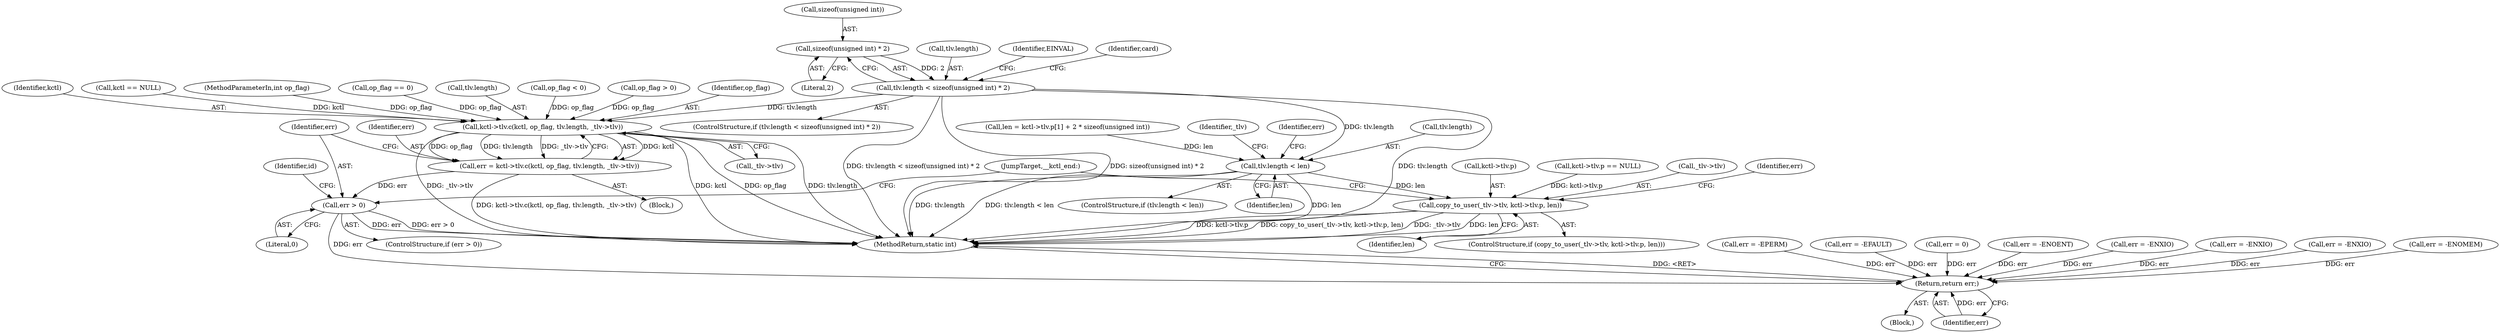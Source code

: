 digraph "0_linux_fd9f26e4eca5d08a27d12c0933fceef76ed9663d_2@API" {
"1000134" [label="(Call,sizeof(unsigned int) * 2)"];
"1000130" [label="(Call,tlv.length < sizeof(unsigned int) * 2)"];
"1000262" [label="(Call,kctl->tlv.c(kctl, op_flag, tlv.length, _tlv->tlv))"];
"1000260" [label="(Call,err = kctl->tlv.c(kctl, op_flag, tlv.length, _tlv->tlv))"];
"1000272" [label="(Call,err > 0)"];
"1000351" [label="(Return,return err;)"];
"1000319" [label="(Call,tlv.length < len)"];
"1000331" [label="(Call,copy_to_user(_tlv->tlv, kctl->tlv.p, len))"];
"1000137" [label="(Literal,2)"];
"1000351" [label="(Return,return err;)"];
"1000261" [label="(Identifier,err)"];
"1000318" [label="(ControlStructure,if (tlv.length < len))"];
"1000265" [label="(Call,tlv.length)"];
"1000273" [label="(Identifier,err)"];
"1000268" [label="(Call,_tlv->tlv)"];
"1000219" [label="(Call,op_flag < 0)"];
"1000129" [label="(ControlStructure,if (tlv.length < sizeof(unsigned int) * 2))"];
"1000323" [label="(Identifier,len)"];
"1000208" [label="(Call,op_flag > 0)"];
"1000330" [label="(ControlStructure,if (copy_to_user(_tlv->tlv, kctl->tlv.p, len)))"];
"1000164" [label="(Call,kctl->tlv.p == NULL)"];
"1000353" [label="(MethodReturn,static int)"];
"1000340" [label="(Identifier,len)"];
"1000241" [label="(Block,)"];
"1000332" [label="(Call,_tlv->tlv)"];
"1000342" [label="(Identifier,err)"];
"1000304" [label="(Call,len = kctl->tlv.p[1] + 2 * sizeof(unsigned int))"];
"1000272" [label="(Call,err > 0)"];
"1000264" [label="(Identifier,op_flag)"];
"1000262" [label="(Call,kctl->tlv.c(kctl, op_flag, tlv.length, _tlv->tlv))"];
"1000255" [label="(Call,err = -EPERM)"];
"1000335" [label="(Call,kctl->tlv.p)"];
"1000131" [label="(Call,tlv.length)"];
"1000260" [label="(Call,err = kctl->tlv.c(kctl, op_flag, tlv.length, _tlv->tlv))"];
"1000331" [label="(Call,copy_to_user(_tlv->tlv, kctl->tlv.p, len))"];
"1000104" [label="(Block,)"];
"1000278" [label="(Identifier,id)"];
"1000341" [label="(Call,err = -EFAULT)"];
"1000345" [label="(JumpTarget,__kctl_end:)"];
"1000116" [label="(Call,err = 0)"];
"1000263" [label="(Identifier,kctl)"];
"1000319" [label="(Call,tlv.length < len)"];
"1000352" [label="(Identifier,err)"];
"1000158" [label="(Call,err = -ENOENT)"];
"1000299" [label="(Call,err = -ENXIO)"];
"1000333" [label="(Identifier,_tlv)"];
"1000271" [label="(ControlStructure,if (err > 0))"];
"1000326" [label="(Identifier,err)"];
"1000134" [label="(Call,sizeof(unsigned int) * 2)"];
"1000230" [label="(Call,err = -ENXIO)"];
"1000140" [label="(Identifier,EINVAL)"];
"1000154" [label="(Call,kctl == NULL)"];
"1000172" [label="(Call,err = -ENXIO)"];
"1000103" [label="(MethodParameterIn,int op_flag)"];
"1000135" [label="(Call,sizeof(unsigned int))"];
"1000320" [label="(Call,tlv.length)"];
"1000196" [label="(Call,op_flag == 0)"];
"1000325" [label="(Call,err = -ENOMEM)"];
"1000274" [label="(Literal,0)"];
"1000144" [label="(Identifier,card)"];
"1000130" [label="(Call,tlv.length < sizeof(unsigned int) * 2)"];
"1000134" -> "1000130"  [label="AST: "];
"1000134" -> "1000137"  [label="CFG: "];
"1000135" -> "1000134"  [label="AST: "];
"1000137" -> "1000134"  [label="AST: "];
"1000130" -> "1000134"  [label="CFG: "];
"1000134" -> "1000130"  [label="DDG: 2"];
"1000130" -> "1000129"  [label="AST: "];
"1000131" -> "1000130"  [label="AST: "];
"1000140" -> "1000130"  [label="CFG: "];
"1000144" -> "1000130"  [label="CFG: "];
"1000130" -> "1000353"  [label="DDG: tlv.length < sizeof(unsigned int) * 2"];
"1000130" -> "1000353"  [label="DDG: sizeof(unsigned int) * 2"];
"1000130" -> "1000353"  [label="DDG: tlv.length"];
"1000130" -> "1000262"  [label="DDG: tlv.length"];
"1000130" -> "1000319"  [label="DDG: tlv.length"];
"1000262" -> "1000260"  [label="AST: "];
"1000262" -> "1000268"  [label="CFG: "];
"1000263" -> "1000262"  [label="AST: "];
"1000264" -> "1000262"  [label="AST: "];
"1000265" -> "1000262"  [label="AST: "];
"1000268" -> "1000262"  [label="AST: "];
"1000260" -> "1000262"  [label="CFG: "];
"1000262" -> "1000353"  [label="DDG: tlv.length"];
"1000262" -> "1000353"  [label="DDG: _tlv->tlv"];
"1000262" -> "1000353"  [label="DDG: kctl"];
"1000262" -> "1000353"  [label="DDG: op_flag"];
"1000262" -> "1000260"  [label="DDG: kctl"];
"1000262" -> "1000260"  [label="DDG: op_flag"];
"1000262" -> "1000260"  [label="DDG: tlv.length"];
"1000262" -> "1000260"  [label="DDG: _tlv->tlv"];
"1000154" -> "1000262"  [label="DDG: kctl"];
"1000208" -> "1000262"  [label="DDG: op_flag"];
"1000196" -> "1000262"  [label="DDG: op_flag"];
"1000219" -> "1000262"  [label="DDG: op_flag"];
"1000103" -> "1000262"  [label="DDG: op_flag"];
"1000260" -> "1000241"  [label="AST: "];
"1000261" -> "1000260"  [label="AST: "];
"1000273" -> "1000260"  [label="CFG: "];
"1000260" -> "1000353"  [label="DDG: kctl->tlv.c(kctl, op_flag, tlv.length, _tlv->tlv)"];
"1000260" -> "1000272"  [label="DDG: err"];
"1000272" -> "1000271"  [label="AST: "];
"1000272" -> "1000274"  [label="CFG: "];
"1000273" -> "1000272"  [label="AST: "];
"1000274" -> "1000272"  [label="AST: "];
"1000278" -> "1000272"  [label="CFG: "];
"1000345" -> "1000272"  [label="CFG: "];
"1000272" -> "1000353"  [label="DDG: err"];
"1000272" -> "1000353"  [label="DDG: err > 0"];
"1000272" -> "1000351"  [label="DDG: err"];
"1000351" -> "1000104"  [label="AST: "];
"1000351" -> "1000352"  [label="CFG: "];
"1000352" -> "1000351"  [label="AST: "];
"1000353" -> "1000351"  [label="CFG: "];
"1000351" -> "1000353"  [label="DDG: <RET>"];
"1000352" -> "1000351"  [label="DDG: err"];
"1000299" -> "1000351"  [label="DDG: err"];
"1000172" -> "1000351"  [label="DDG: err"];
"1000255" -> "1000351"  [label="DDG: err"];
"1000325" -> "1000351"  [label="DDG: err"];
"1000158" -> "1000351"  [label="DDG: err"];
"1000116" -> "1000351"  [label="DDG: err"];
"1000341" -> "1000351"  [label="DDG: err"];
"1000230" -> "1000351"  [label="DDG: err"];
"1000319" -> "1000318"  [label="AST: "];
"1000319" -> "1000323"  [label="CFG: "];
"1000320" -> "1000319"  [label="AST: "];
"1000323" -> "1000319"  [label="AST: "];
"1000326" -> "1000319"  [label="CFG: "];
"1000333" -> "1000319"  [label="CFG: "];
"1000319" -> "1000353"  [label="DDG: tlv.length < len"];
"1000319" -> "1000353"  [label="DDG: len"];
"1000319" -> "1000353"  [label="DDG: tlv.length"];
"1000304" -> "1000319"  [label="DDG: len"];
"1000319" -> "1000331"  [label="DDG: len"];
"1000331" -> "1000330"  [label="AST: "];
"1000331" -> "1000340"  [label="CFG: "];
"1000332" -> "1000331"  [label="AST: "];
"1000335" -> "1000331"  [label="AST: "];
"1000340" -> "1000331"  [label="AST: "];
"1000342" -> "1000331"  [label="CFG: "];
"1000345" -> "1000331"  [label="CFG: "];
"1000331" -> "1000353"  [label="DDG: copy_to_user(_tlv->tlv, kctl->tlv.p, len)"];
"1000331" -> "1000353"  [label="DDG: _tlv->tlv"];
"1000331" -> "1000353"  [label="DDG: len"];
"1000331" -> "1000353"  [label="DDG: kctl->tlv.p"];
"1000164" -> "1000331"  [label="DDG: kctl->tlv.p"];
}
